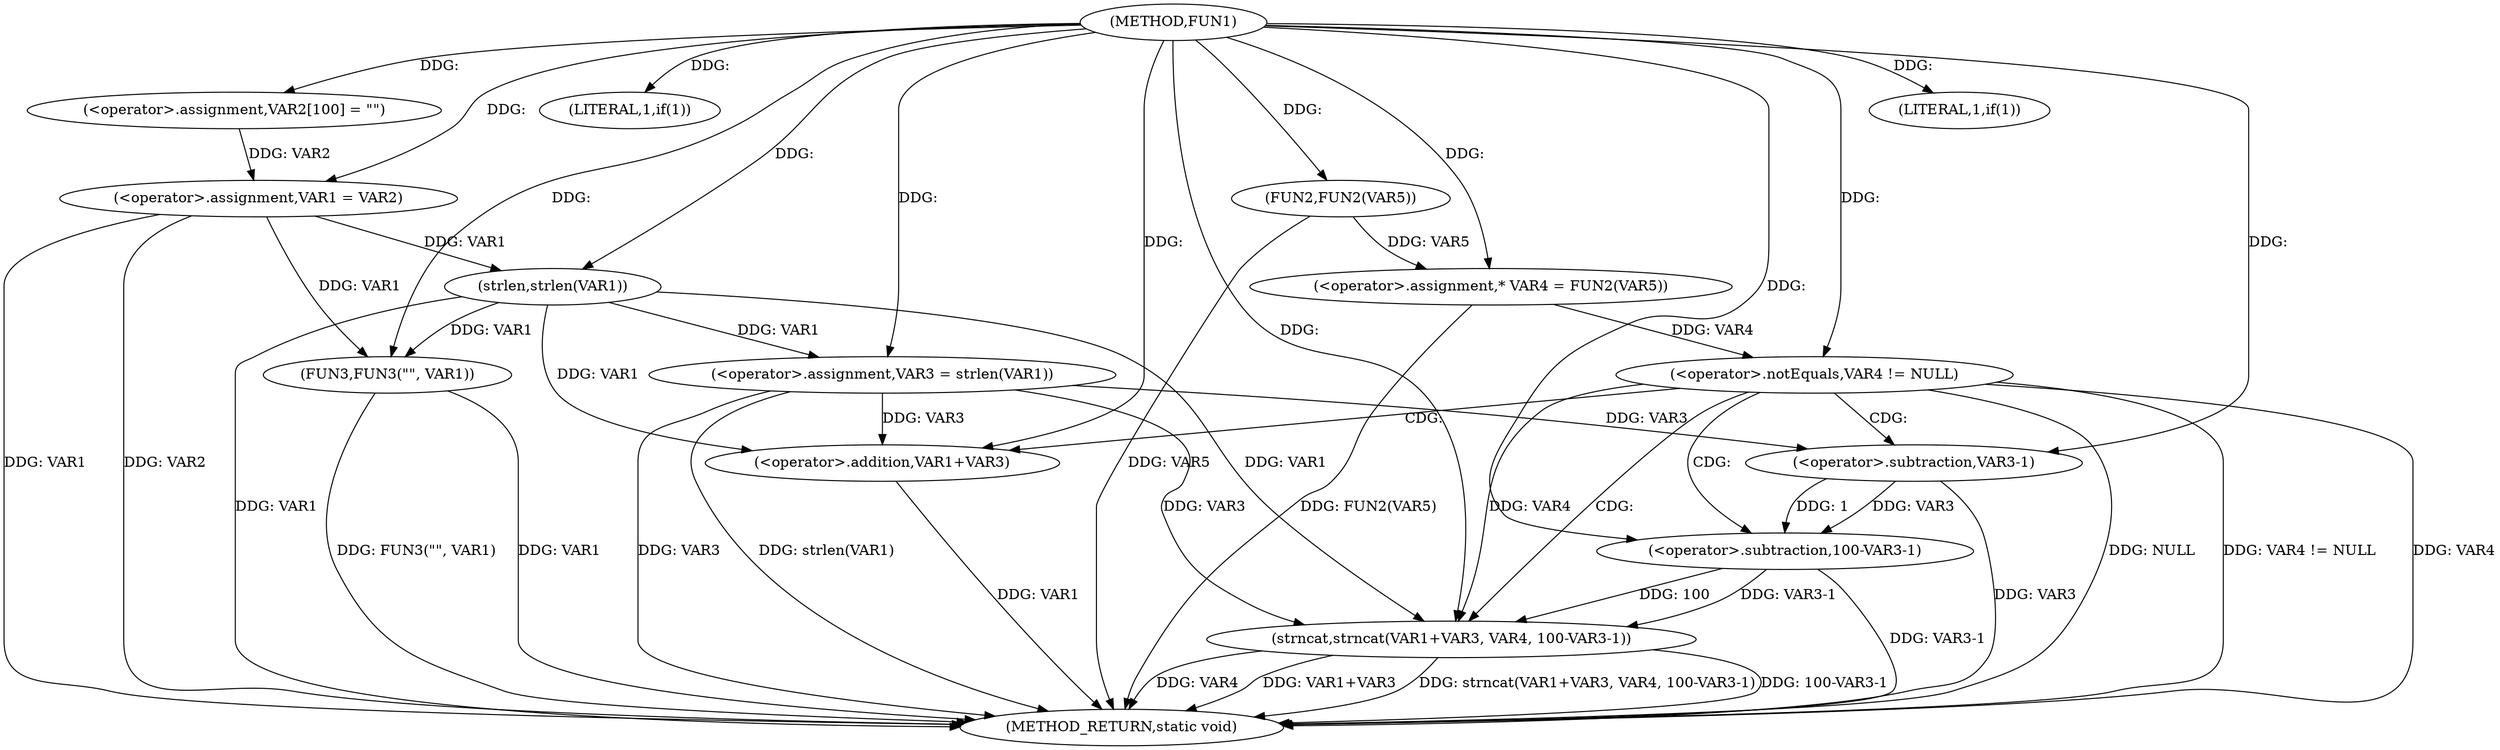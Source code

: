 digraph FUN1 {  
"1000100" [label = "(METHOD,FUN1)" ]
"1000145" [label = "(METHOD_RETURN,static void)" ]
"1000104" [label = "(<operator>.assignment,VAR2[100] = \"\")" ]
"1000107" [label = "(<operator>.assignment,VAR1 = VAR2)" ]
"1000111" [label = "(LITERAL,1,if(1))" ]
"1000115" [label = "(<operator>.assignment,VAR3 = strlen(VAR1))" ]
"1000117" [label = "(strlen,strlen(VAR1))" ]
"1000120" [label = "(<operator>.assignment,* VAR4 = FUN2(VAR5))" ]
"1000122" [label = "(FUN2,FUN2(VAR5))" ]
"1000125" [label = "(<operator>.notEquals,VAR4 != NULL)" ]
"1000129" [label = "(strncat,strncat(VAR1+VAR3, VAR4, 100-VAR3-1))" ]
"1000130" [label = "(<operator>.addition,VAR1+VAR3)" ]
"1000134" [label = "(<operator>.subtraction,100-VAR3-1)" ]
"1000136" [label = "(<operator>.subtraction,VAR3-1)" ]
"1000140" [label = "(LITERAL,1,if(1))" ]
"1000142" [label = "(FUN3,FUN3(\"\", VAR1))" ]
  "1000115" -> "1000145"  [ label = "DDG: strlen(VAR1)"] 
  "1000142" -> "1000145"  [ label = "DDG: FUN3(\"\", VAR1)"] 
  "1000125" -> "1000145"  [ label = "DDG: VAR4 != NULL"] 
  "1000107" -> "1000145"  [ label = "DDG: VAR1"] 
  "1000122" -> "1000145"  [ label = "DDG: VAR5"] 
  "1000125" -> "1000145"  [ label = "DDG: NULL"] 
  "1000117" -> "1000145"  [ label = "DDG: VAR1"] 
  "1000129" -> "1000145"  [ label = "DDG: VAR4"] 
  "1000115" -> "1000145"  [ label = "DDG: VAR3"] 
  "1000130" -> "1000145"  [ label = "DDG: VAR1"] 
  "1000129" -> "1000145"  [ label = "DDG: VAR1+VAR3"] 
  "1000125" -> "1000145"  [ label = "DDG: VAR4"] 
  "1000129" -> "1000145"  [ label = "DDG: strncat(VAR1+VAR3, VAR4, 100-VAR3-1)"] 
  "1000142" -> "1000145"  [ label = "DDG: VAR1"] 
  "1000129" -> "1000145"  [ label = "DDG: 100-VAR3-1"] 
  "1000134" -> "1000145"  [ label = "DDG: VAR3-1"] 
  "1000120" -> "1000145"  [ label = "DDG: FUN2(VAR5)"] 
  "1000136" -> "1000145"  [ label = "DDG: VAR3"] 
  "1000107" -> "1000145"  [ label = "DDG: VAR2"] 
  "1000100" -> "1000104"  [ label = "DDG: "] 
  "1000104" -> "1000107"  [ label = "DDG: VAR2"] 
  "1000100" -> "1000107"  [ label = "DDG: "] 
  "1000100" -> "1000111"  [ label = "DDG: "] 
  "1000117" -> "1000115"  [ label = "DDG: VAR1"] 
  "1000100" -> "1000115"  [ label = "DDG: "] 
  "1000107" -> "1000117"  [ label = "DDG: VAR1"] 
  "1000100" -> "1000117"  [ label = "DDG: "] 
  "1000122" -> "1000120"  [ label = "DDG: VAR5"] 
  "1000100" -> "1000120"  [ label = "DDG: "] 
  "1000100" -> "1000122"  [ label = "DDG: "] 
  "1000120" -> "1000125"  [ label = "DDG: VAR4"] 
  "1000100" -> "1000125"  [ label = "DDG: "] 
  "1000117" -> "1000129"  [ label = "DDG: VAR1"] 
  "1000100" -> "1000129"  [ label = "DDG: "] 
  "1000115" -> "1000129"  [ label = "DDG: VAR3"] 
  "1000117" -> "1000130"  [ label = "DDG: VAR1"] 
  "1000100" -> "1000130"  [ label = "DDG: "] 
  "1000115" -> "1000130"  [ label = "DDG: VAR3"] 
  "1000125" -> "1000129"  [ label = "DDG: VAR4"] 
  "1000134" -> "1000129"  [ label = "DDG: 100"] 
  "1000134" -> "1000129"  [ label = "DDG: VAR3-1"] 
  "1000100" -> "1000134"  [ label = "DDG: "] 
  "1000136" -> "1000134"  [ label = "DDG: VAR3"] 
  "1000136" -> "1000134"  [ label = "DDG: 1"] 
  "1000100" -> "1000136"  [ label = "DDG: "] 
  "1000115" -> "1000136"  [ label = "DDG: VAR3"] 
  "1000100" -> "1000140"  [ label = "DDG: "] 
  "1000100" -> "1000142"  [ label = "DDG: "] 
  "1000107" -> "1000142"  [ label = "DDG: VAR1"] 
  "1000117" -> "1000142"  [ label = "DDG: VAR1"] 
  "1000125" -> "1000129"  [ label = "CDG: "] 
  "1000125" -> "1000130"  [ label = "CDG: "] 
  "1000125" -> "1000136"  [ label = "CDG: "] 
  "1000125" -> "1000134"  [ label = "CDG: "] 
}
